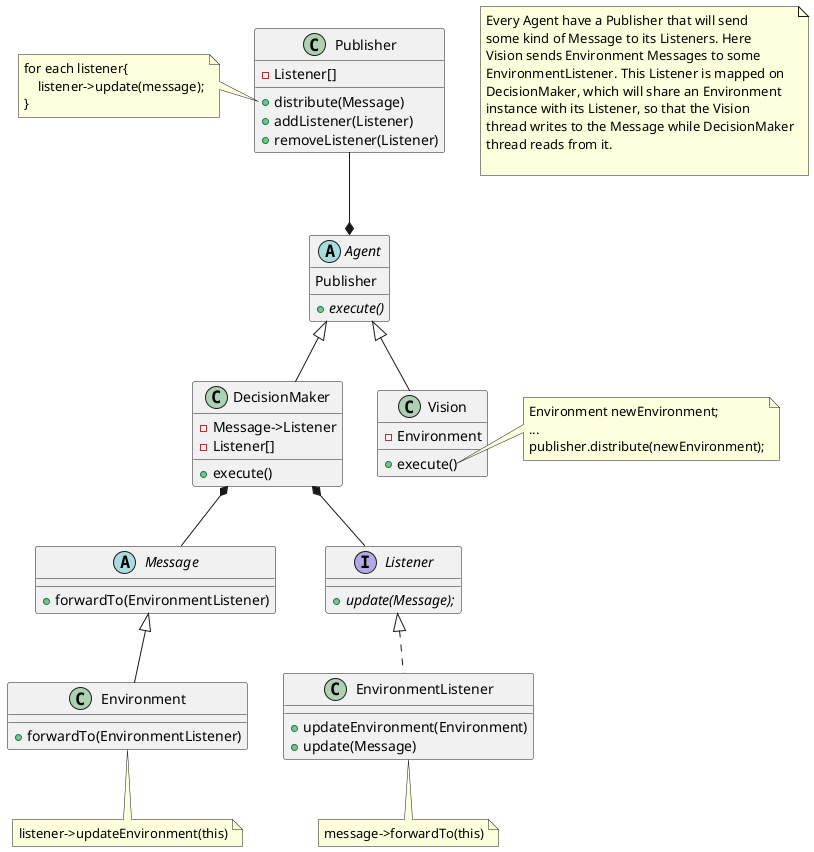 @startuml

note as N1
Every Agent have a Publisher that will send
some kind of Message to its Listeners. Here
Vision sends Environment Messages to some
EnvironmentListener. This Listener is mapped on
DecisionMaker, which will share an Environment
instance with its Listener, so that the Vision
thread writes to the Message while DecisionMaker
thread reads from it.

end note

interface Listener {
    +{abstract}update(Message);
}

class Publisher {
    -Listener[]
    +distribute(Message)
    +addListener(Listener)
    +removeListener(Listener)
}

abstract class Message {
    +forwardTo(EnvironmentListener)
}

class EnvironmentListener {
    +updateEnvironment(Environment)
    +update(Message)
}

note bottom of EnvironmentListener
    message->forwardTo(this)
end note

EnvironmentListener ..u|> Listener

class Environment {
    +forwardTo(EnvironmentListener)
}


Environment --u|> Message


abstract class Agent {
    Publisher
    +{abstract}execute()
}

class Vision {
    -Environment
    +execute()
}

Vision --u|> Agent
Agent *--u Publisher

class DecisionMaker {
    -Message->Listener
    -Listener[]
    +execute()
}

DecisionMaker --u|> Agent
DecisionMaker *-d- Listener

note right of Vision::execute
Environment newEnvironment;
...
publisher.distribute(newEnvironment);
end note

note left of Publisher::distribute
for each listener{
    listener->update(message);
}
end note

note bottom of Environment
listener->updateEnvironment(this)
end note

DecisionMaker -[hidden]r- Vision
DecisionMaker *-- Message

@enduml
